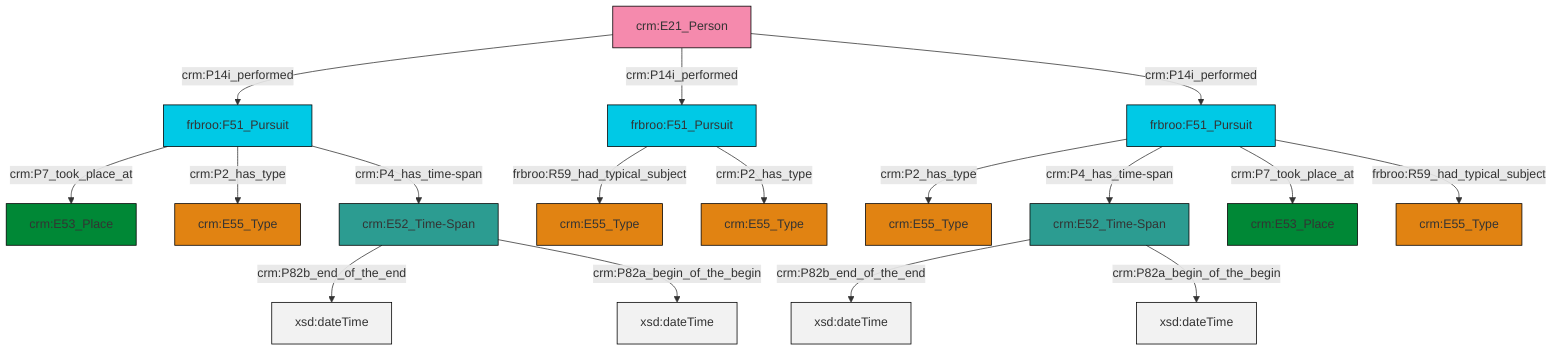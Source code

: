 graph TD
classDef Literal fill:#f2f2f2,stroke:#000000;
classDef CRM_Entity fill:#FFFFFF,stroke:#000000;
classDef Temporal_Entity fill:#00C9E6, stroke:#000000;
classDef Type fill:#E18312, stroke:#000000;
classDef Time-Span fill:#2C9C91, stroke:#000000;
classDef Appellation fill:#FFEB7F, stroke:#000000;
classDef Place fill:#008836, stroke:#000000;
classDef Persistent_Item fill:#B266B2, stroke:#000000;
classDef Conceptual_Object fill:#FFD700, stroke:#000000;
classDef Physical_Thing fill:#D2B48C, stroke:#000000;
classDef Actor fill:#f58aad, stroke:#000000;
classDef PC_Classes fill:#4ce600, stroke:#000000;
classDef Multi fill:#cccccc,stroke:#000000;

0["frbroo:F51_Pursuit"]:::Temporal_Entity -->|crm:P7_took_place_at| 1["crm:E53_Place"]:::Place
2["crm:E21_Person"]:::Actor -->|crm:P14i_performed| 0["frbroo:F51_Pursuit"]:::Temporal_Entity
7["frbroo:F51_Pursuit"]:::Temporal_Entity -->|frbroo:R59_had_typical_subject| 8["crm:E55_Type"]:::Type
11["crm:E52_Time-Span"]:::Time-Span -->|crm:P82b_end_of_the_end| 12[xsd:dateTime]:::Literal
2["crm:E21_Person"]:::Actor -->|crm:P14i_performed| 7["frbroo:F51_Pursuit"]:::Temporal_Entity
5["frbroo:F51_Pursuit"]:::Temporal_Entity -->|crm:P2_has_type| 15["crm:E55_Type"]:::Type
18["crm:E52_Time-Span"]:::Time-Span -->|crm:P82b_end_of_the_end| 19[xsd:dateTime]:::Literal
2["crm:E21_Person"]:::Actor -->|crm:P14i_performed| 5["frbroo:F51_Pursuit"]:::Temporal_Entity
5["frbroo:F51_Pursuit"]:::Temporal_Entity -->|crm:P4_has_time-span| 11["crm:E52_Time-Span"]:::Time-Span
7["frbroo:F51_Pursuit"]:::Temporal_Entity -->|crm:P2_has_type| 3["crm:E55_Type"]:::Type
11["crm:E52_Time-Span"]:::Time-Span -->|crm:P82a_begin_of_the_begin| 25[xsd:dateTime]:::Literal
0["frbroo:F51_Pursuit"]:::Temporal_Entity -->|crm:P2_has_type| 20["crm:E55_Type"]:::Type
0["frbroo:F51_Pursuit"]:::Temporal_Entity -->|crm:P4_has_time-span| 18["crm:E52_Time-Span"]:::Time-Span
5["frbroo:F51_Pursuit"]:::Temporal_Entity -->|crm:P7_took_place_at| 13["crm:E53_Place"]:::Place
18["crm:E52_Time-Span"]:::Time-Span -->|crm:P82a_begin_of_the_begin| 32[xsd:dateTime]:::Literal
5["frbroo:F51_Pursuit"]:::Temporal_Entity -->|frbroo:R59_had_typical_subject| 16["crm:E55_Type"]:::Type